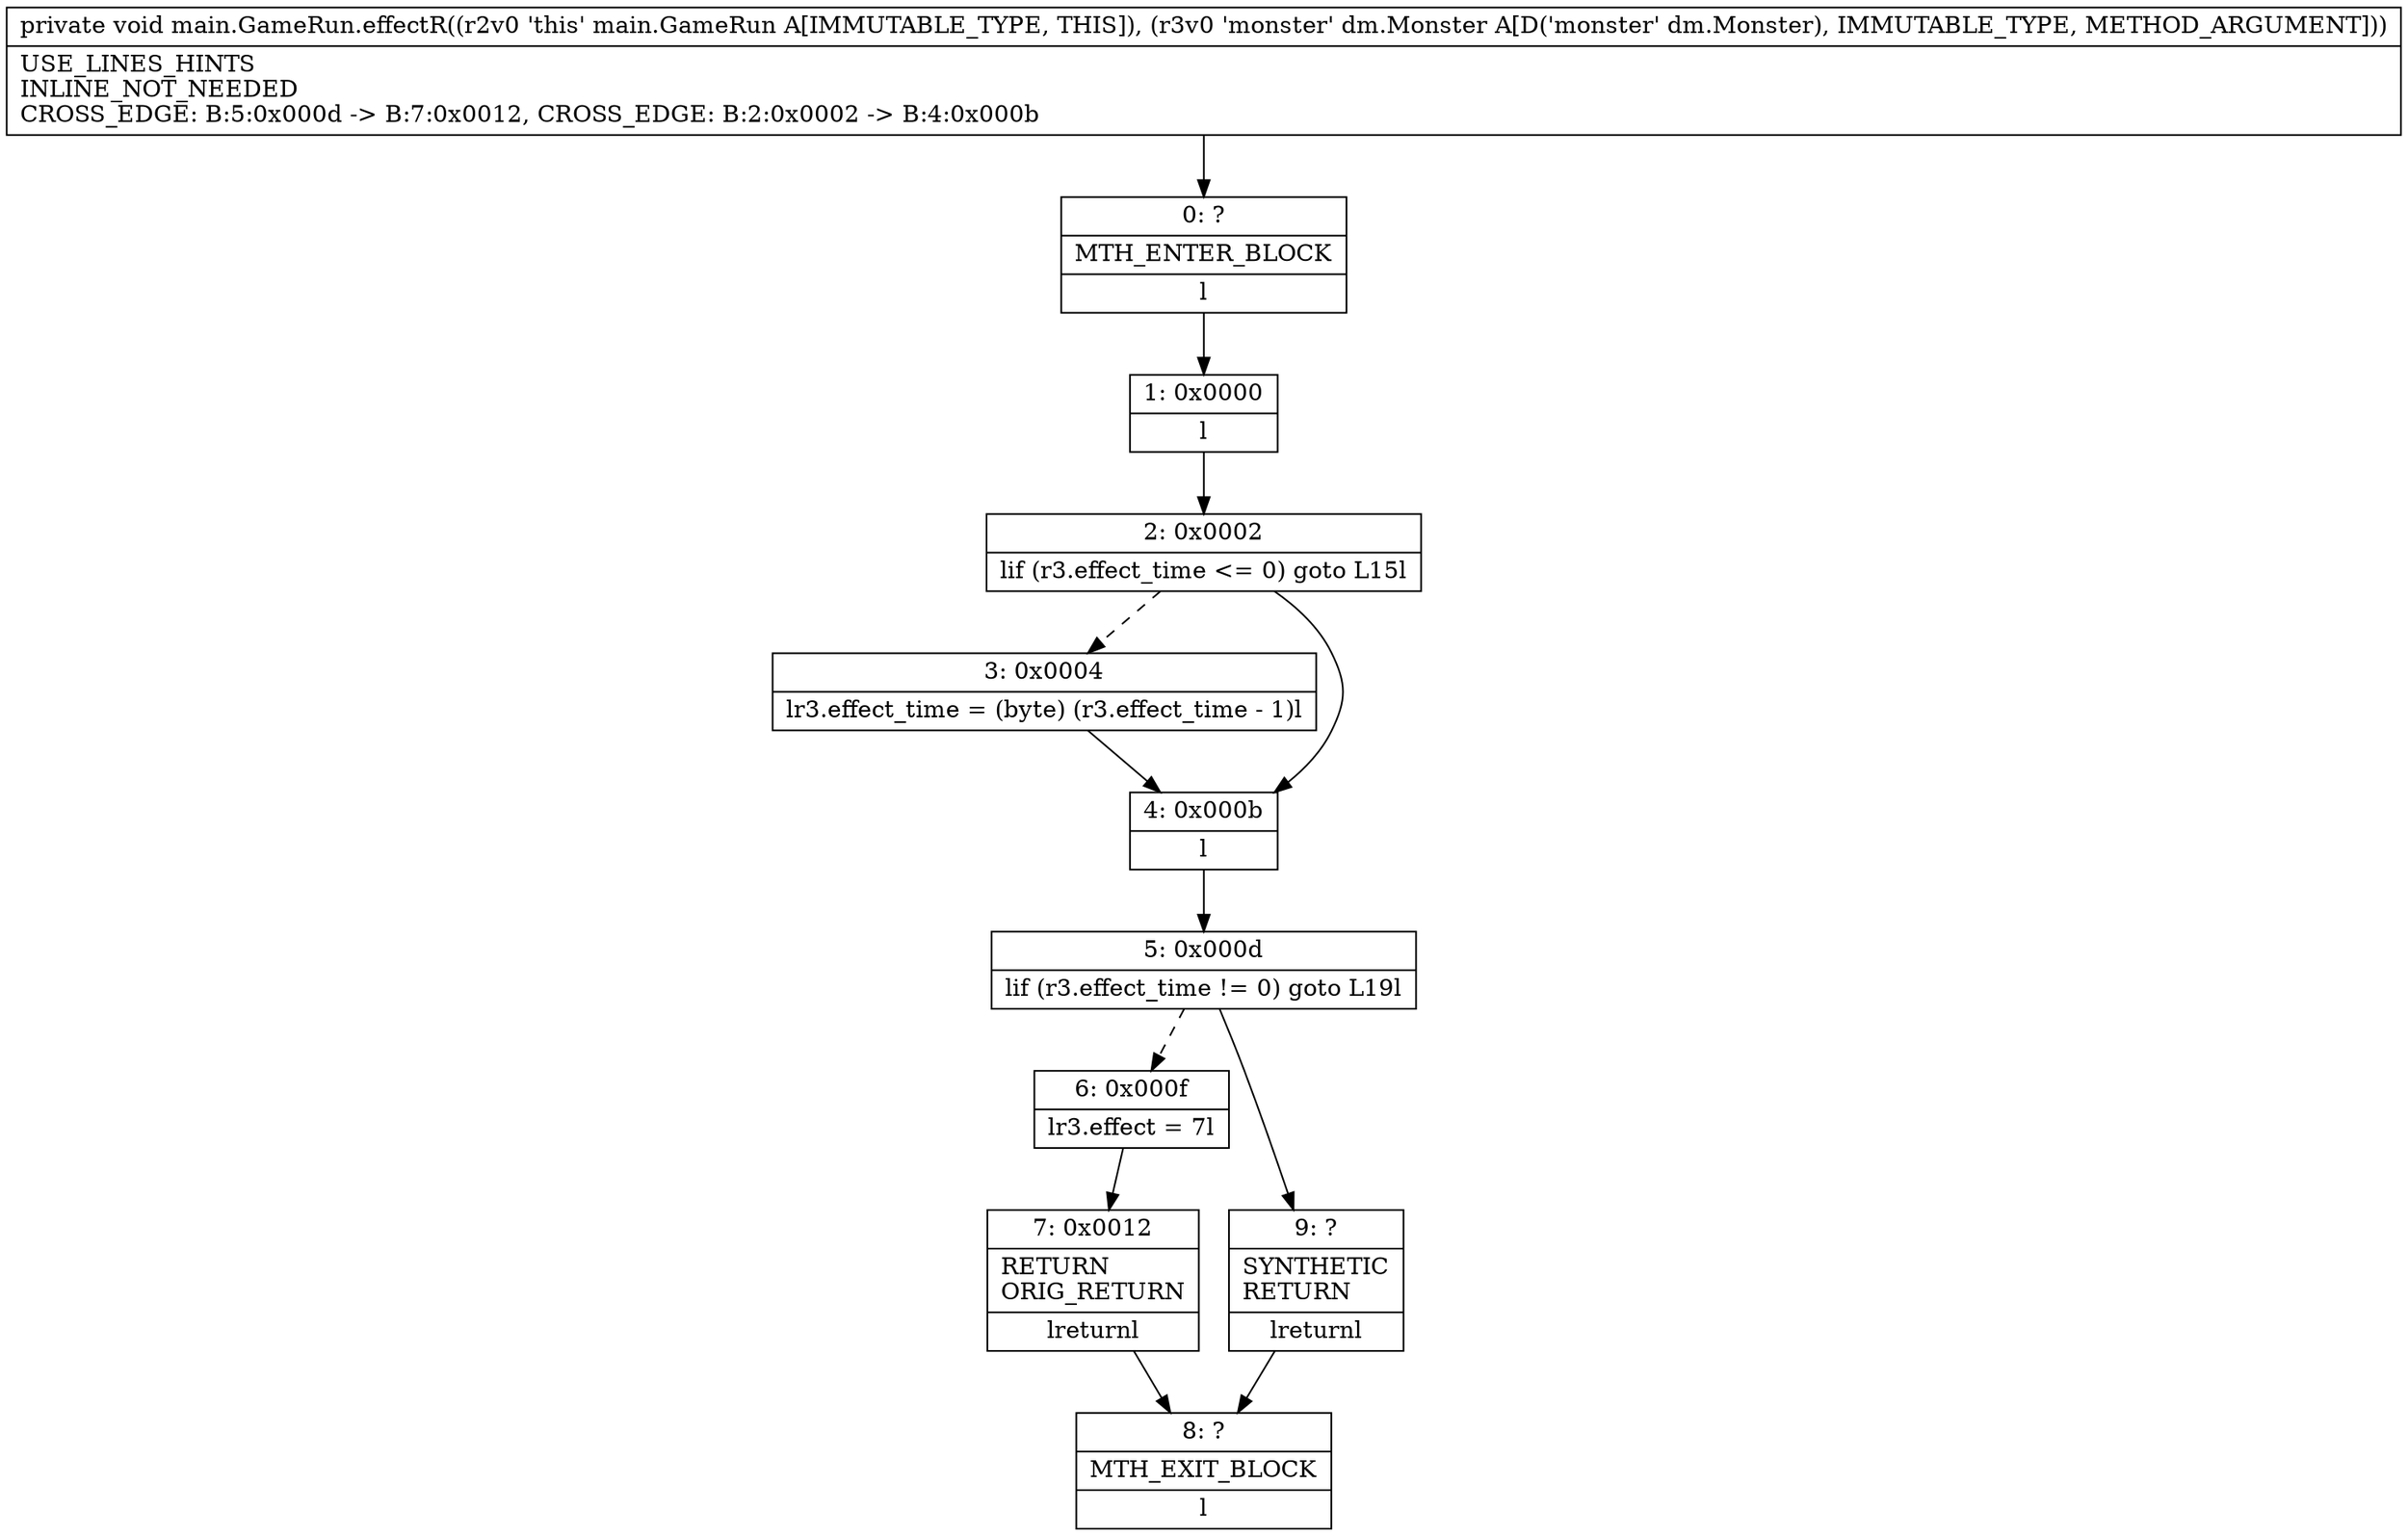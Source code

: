 digraph "CFG formain.GameRun.effectR(Ldm\/Monster;)V" {
Node_0 [shape=record,label="{0\:\ ?|MTH_ENTER_BLOCK\l|l}"];
Node_1 [shape=record,label="{1\:\ 0x0000|l}"];
Node_2 [shape=record,label="{2\:\ 0x0002|lif (r3.effect_time \<= 0) goto L15l}"];
Node_3 [shape=record,label="{3\:\ 0x0004|lr3.effect_time = (byte) (r3.effect_time \- 1)l}"];
Node_4 [shape=record,label="{4\:\ 0x000b|l}"];
Node_5 [shape=record,label="{5\:\ 0x000d|lif (r3.effect_time != 0) goto L19l}"];
Node_6 [shape=record,label="{6\:\ 0x000f|lr3.effect = 7l}"];
Node_7 [shape=record,label="{7\:\ 0x0012|RETURN\lORIG_RETURN\l|lreturnl}"];
Node_8 [shape=record,label="{8\:\ ?|MTH_EXIT_BLOCK\l|l}"];
Node_9 [shape=record,label="{9\:\ ?|SYNTHETIC\lRETURN\l|lreturnl}"];
MethodNode[shape=record,label="{private void main.GameRun.effectR((r2v0 'this' main.GameRun A[IMMUTABLE_TYPE, THIS]), (r3v0 'monster' dm.Monster A[D('monster' dm.Monster), IMMUTABLE_TYPE, METHOD_ARGUMENT]))  | USE_LINES_HINTS\lINLINE_NOT_NEEDED\lCROSS_EDGE: B:5:0x000d \-\> B:7:0x0012, CROSS_EDGE: B:2:0x0002 \-\> B:4:0x000b\l}"];
MethodNode -> Node_0;
Node_0 -> Node_1;
Node_1 -> Node_2;
Node_2 -> Node_3[style=dashed];
Node_2 -> Node_4;
Node_3 -> Node_4;
Node_4 -> Node_5;
Node_5 -> Node_6[style=dashed];
Node_5 -> Node_9;
Node_6 -> Node_7;
Node_7 -> Node_8;
Node_9 -> Node_8;
}

